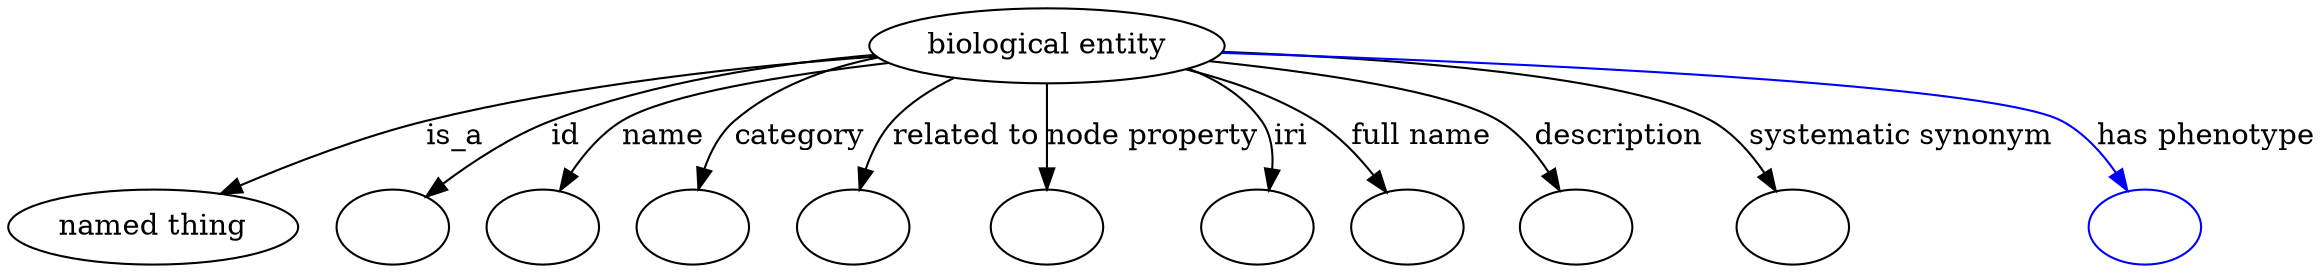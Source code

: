digraph {
	graph [bb="0,0,931.55,122"];
	node [label="\N"];
	"biological entity"	 [height=0.5,
		label="biological entity",
		pos="443.07,104",
		width=1.884];
	"named thing"	 [height=0.5,
		pos="54.069,18",
		width=1.5019];
	"biological entity" -> "named thing"	 [label=is_a,
		lp="200.35,61",
		pos="e,86.863,32.467 377.98,98.694 326.1,93.535 251.9,84.067 188.52,68 156.94,59.996 122.54,47.12 96.437,36.439"];
	id	 [color=black,
		height=0.5,
		label="",
		pos="153.07,18",
		width=0.75];
	"biological entity" -> id	 [color=black,
		label=id,
		lp="252.51,61",
		pos="e,172.58,30.818 379.71,97.513 340.46,92.257 289.47,83.159 246.18,68 223.32,59.996 199.28,46.954 181.36,36.196",
		style=solid];
	name	 [color=black,
		height=0.5,
		label="",
		pos="225.07,18",
		width=0.75];
	"biological entity" -> name	 [color=black,
		label=name,
		lp="296.23,61",
		pos="e,238.6,33.896 379.61,97.601 348.52,92.592 311.3,83.708 280.75,68 267.81,61.343 255.53,50.935 245.81,41.334",
		style=solid];
	category	 [color=black,
		height=0.5,
		label="",
		pos="297.07,18",
		width=0.75];
	"biological entity" -> category	 [color=black,
		label=category,
		lp="351.17,61",
		pos="e,303.68,35.537 384.7,94.739 364.83,89.412 343.47,81.062 326.88,68 319.06,61.849 312.85,53.039 308.16,44.523",
		style=solid];
	"related to"	 [color=black,
		height=0.5,
		label="",
		pos="369.07,18",
		width=0.75];
	"biological entity" -> "related to"	 [color=black,
		label="related to",
		lp="413.31,61",
		pos="e,372.35,36.08 410.24,88.197 401.61,82.778 392.95,76.018 386.6,68 381.51,61.584 377.84,53.586 375.22,45.882",
		style=solid];
	"node property"	 [color=black,
		height=0.5,
		label="",
		pos="442.07,18",
		width=0.75];
	"biological entity" -> "node property"	 [color=black,
		label="node property",
		lp="482.14,61",
		pos="e,442.28,36.212 442.86,85.762 442.72,74.36 442.55,59.434 442.4,46.494",
		style=solid];
	iri	 [color=black,
		height=0.5,
		label="",
		pos="514.07,18",
		width=0.75];
	"biological entity" -> iri	 [color=black,
		label=iri,
		lp="532.29,61",
		pos="e,522.47,35.429 492.86,91.504 504.36,86.184 515.22,78.648 522.07,68 526.37,61.317 526.63,53.12 525.18,45.311",
		style=solid];
	"full name"	 [color=black,
		height=0.5,
		label="",
		pos="586.07,18",
		width=0.75];
	"biological entity" -> "full name"	 [color=black,
		label="full name",
		lp="584.7,61",
		pos="e,574.69,34.815 492.23,91.505 508.92,85.904 527.12,78.208 542.07,68 552.01,61.212 561.15,51.674 568.49,42.746",
		style=solid];
	description	 [color=black,
		height=0.5,
		label="",
		pos="658.07,18",
		width=0.75];
	"biological entity" -> description	 [color=black,
		label=description,
		lp="663.17,61",
		pos="e,647.76,34.956 503.48,95.563 545.18,88.955 596.35,79.053 615.07,68 625.49,61.849 634.63,52.258 641.77,43.115",
		style=solid];
	"systematic synonym"	 [color=black,
		height=0.5,
		label="",
		pos="742.07,18",
		width=0.75];
	"biological entity" -> "systematic synonym"	 [color=black,
		label="systematic synonym",
		lp="773.04,61",
		pos="e,731.93,34.761 509.27,99.866 573.7,94.921 666.39,85.087 698.07,68 708.98,62.116 718.46,52.393 725.81,43.079",
		style=solid];
	"has phenotype"	 [color=blue,
		height=0.5,
		label="",
		pos="879.07,18",
		width=0.75];
	"biological entity" -> "has phenotype"	 [color=blue,
		label="has phenotype",
		lp="891.31,61",
		pos="e,868.73,34.98 509.69,100.51 613.73,94.675 805.85,82.154 834.07,68 845.37,62.331 855.17,52.512 862.7,43.068",
		style=solid];
}
